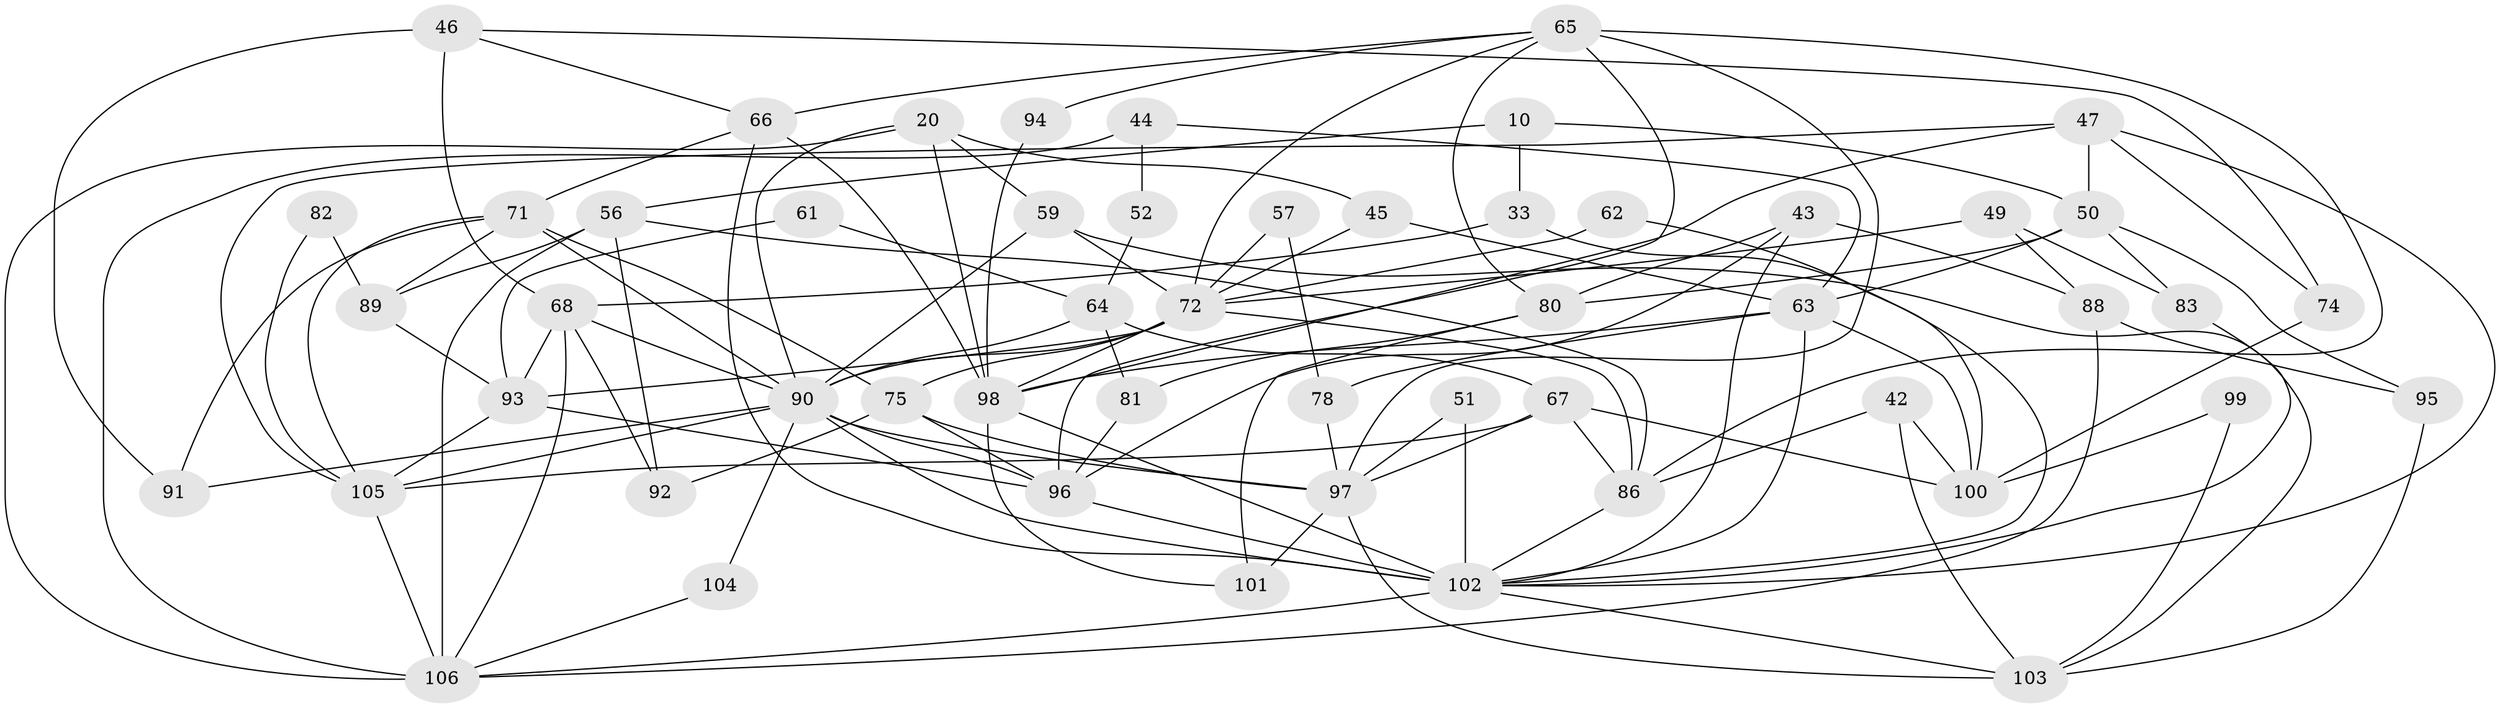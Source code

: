 // original degree distribution, {3: 0.27358490566037735, 5: 0.1792452830188679, 2: 0.1320754716981132, 6: 0.12264150943396226, 4: 0.25471698113207547, 7: 0.03773584905660377}
// Generated by graph-tools (version 1.1) at 2025/49/03/09/25 04:49:43]
// undirected, 53 vertices, 125 edges
graph export_dot {
graph [start="1"]
  node [color=gray90,style=filled];
  10;
  20;
  33 [super="+29"];
  42;
  43;
  44;
  45;
  46 [super="+13"];
  47;
  49;
  50 [super="+37"];
  51;
  52;
  56 [super="+11"];
  57;
  59 [super="+36"];
  61;
  62;
  63 [super="+2"];
  64 [super="+53"];
  65 [super="+24"];
  66 [super="+18"];
  67 [super="+17"];
  68;
  71 [super="+28"];
  72 [super="+26+55+31"];
  74 [super="+40"];
  75 [super="+22"];
  78;
  80 [super="+30"];
  81;
  82;
  83;
  86 [super="+19+85"];
  88;
  89 [super="+73"];
  90 [super="+21+48+77"];
  91;
  92;
  93 [super="+16+79"];
  94;
  95;
  96 [super="+76"];
  97 [super="+32+38"];
  98 [super="+34+54"];
  99;
  100 [super="+8"];
  101;
  102 [super="+9+58"];
  103 [super="+87"];
  104;
  105 [super="+84+1+70"];
  106 [super="+41+4"];
  10 -- 50;
  10 -- 56;
  10 -- 33;
  20 -- 45;
  20 -- 106;
  20 -- 59;
  20 -- 90;
  20 -- 98;
  33 -- 68;
  33 -- 102 [weight=2];
  42 -- 103;
  42 -- 100;
  42 -- 86;
  43 -- 88;
  43 -- 80;
  43 -- 96;
  43 -- 102;
  44 -- 106;
  44 -- 63;
  44 -- 52;
  45 -- 72;
  45 -- 63;
  46 -- 66;
  46 -- 91 [weight=2];
  46 -- 74;
  46 -- 68;
  47 -- 105;
  47 -- 50;
  47 -- 74;
  47 -- 102;
  47 -- 98;
  49 -- 88;
  49 -- 83;
  49 -- 72;
  50 -- 63 [weight=2];
  50 -- 83;
  50 -- 95;
  50 -- 80;
  51 -- 97;
  51 -- 102;
  52 -- 64;
  56 -- 89 [weight=2];
  56 -- 92;
  56 -- 86;
  56 -- 106 [weight=2];
  57 -- 78;
  57 -- 72;
  59 -- 90;
  59 -- 103 [weight=2];
  59 -- 72 [weight=2];
  61 -- 64;
  61 -- 93;
  62 -- 100;
  62 -- 72;
  63 -- 78;
  63 -- 100 [weight=2];
  63 -- 102;
  63 -- 98;
  64 -- 90 [weight=2];
  64 -- 81;
  64 -- 67 [weight=2];
  65 -- 94;
  65 -- 97 [weight=2];
  65 -- 80;
  65 -- 66;
  65 -- 96;
  65 -- 72;
  65 -- 86;
  66 -- 102;
  66 -- 71;
  66 -- 98 [weight=2];
  67 -- 100 [weight=2];
  67 -- 105;
  67 -- 86;
  67 -- 97;
  68 -- 92;
  68 -- 90;
  68 -- 93;
  68 -- 106;
  71 -- 90 [weight=2];
  71 -- 89 [weight=2];
  71 -- 91;
  71 -- 105;
  71 -- 75;
  72 -- 75 [weight=2];
  72 -- 93;
  72 -- 90 [weight=4];
  72 -- 86 [weight=2];
  72 -- 98 [weight=2];
  74 -- 100 [weight=2];
  75 -- 97;
  75 -- 92;
  75 -- 96;
  78 -- 97;
  80 -- 101;
  80 -- 81;
  81 -- 96;
  82 -- 89;
  82 -- 105;
  83 -- 102;
  86 -- 102;
  88 -- 95;
  88 -- 106;
  89 -- 93;
  90 -- 97 [weight=2];
  90 -- 102 [weight=4];
  90 -- 105;
  90 -- 91;
  90 -- 96 [weight=2];
  90 -- 104;
  93 -- 96 [weight=2];
  93 -- 105 [weight=2];
  94 -- 98;
  95 -- 103;
  96 -- 102;
  97 -- 103;
  97 -- 101;
  98 -- 101;
  98 -- 102;
  99 -- 100;
  99 -- 103;
  102 -- 103 [weight=2];
  102 -- 106 [weight=2];
  104 -- 106;
  105 -- 106 [weight=3];
}
